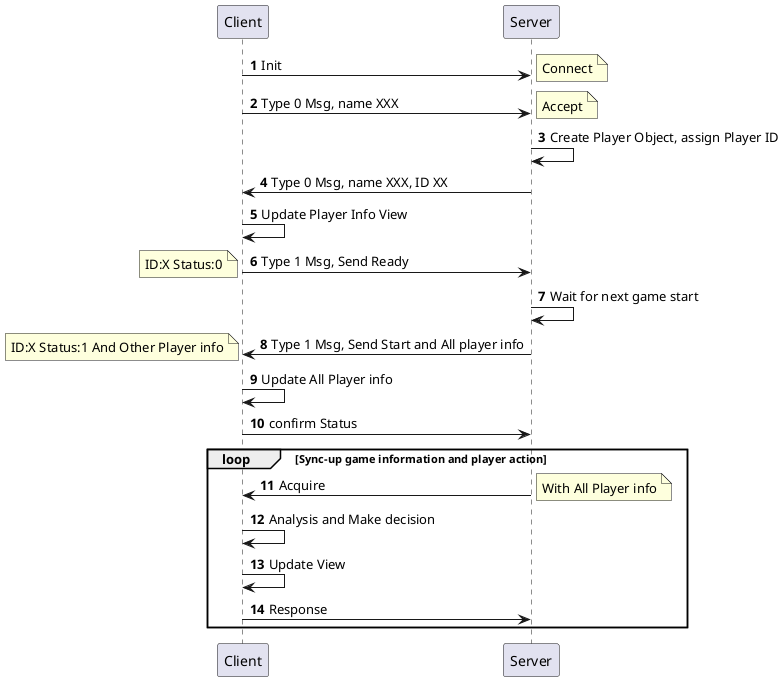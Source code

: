@@startuml
autonumber

participant Client
participant Server

Client -> Server: Init
note right:Connect

Client -> Server: Type 0 Msg, name XXX
note right:Accept

Server -> Server:Create Player Object, assign Player ID
Server -> Client: Type 0 Msg, name XXX, ID XX

Client -> Client: Update Player Info View

Client -> Server:Type 1 Msg, Send Ready
note left: ID:X Status:0
Server -> Server:Wait for next game start

Server -> Client:Type 1 Msg, Send Start and All player info
note left: ID:X Status:1 And Other Player info
Client -> Client: Update All Player info
Client -> Server:confirm Status

loop Sync-up game information and player action
    Server -> Client: Acquire
    note right:With All Player info
    Client -> Client:Analysis and Make decision
    Client -> Client : Update View
    Client -> Server: Response
end

@@enduml